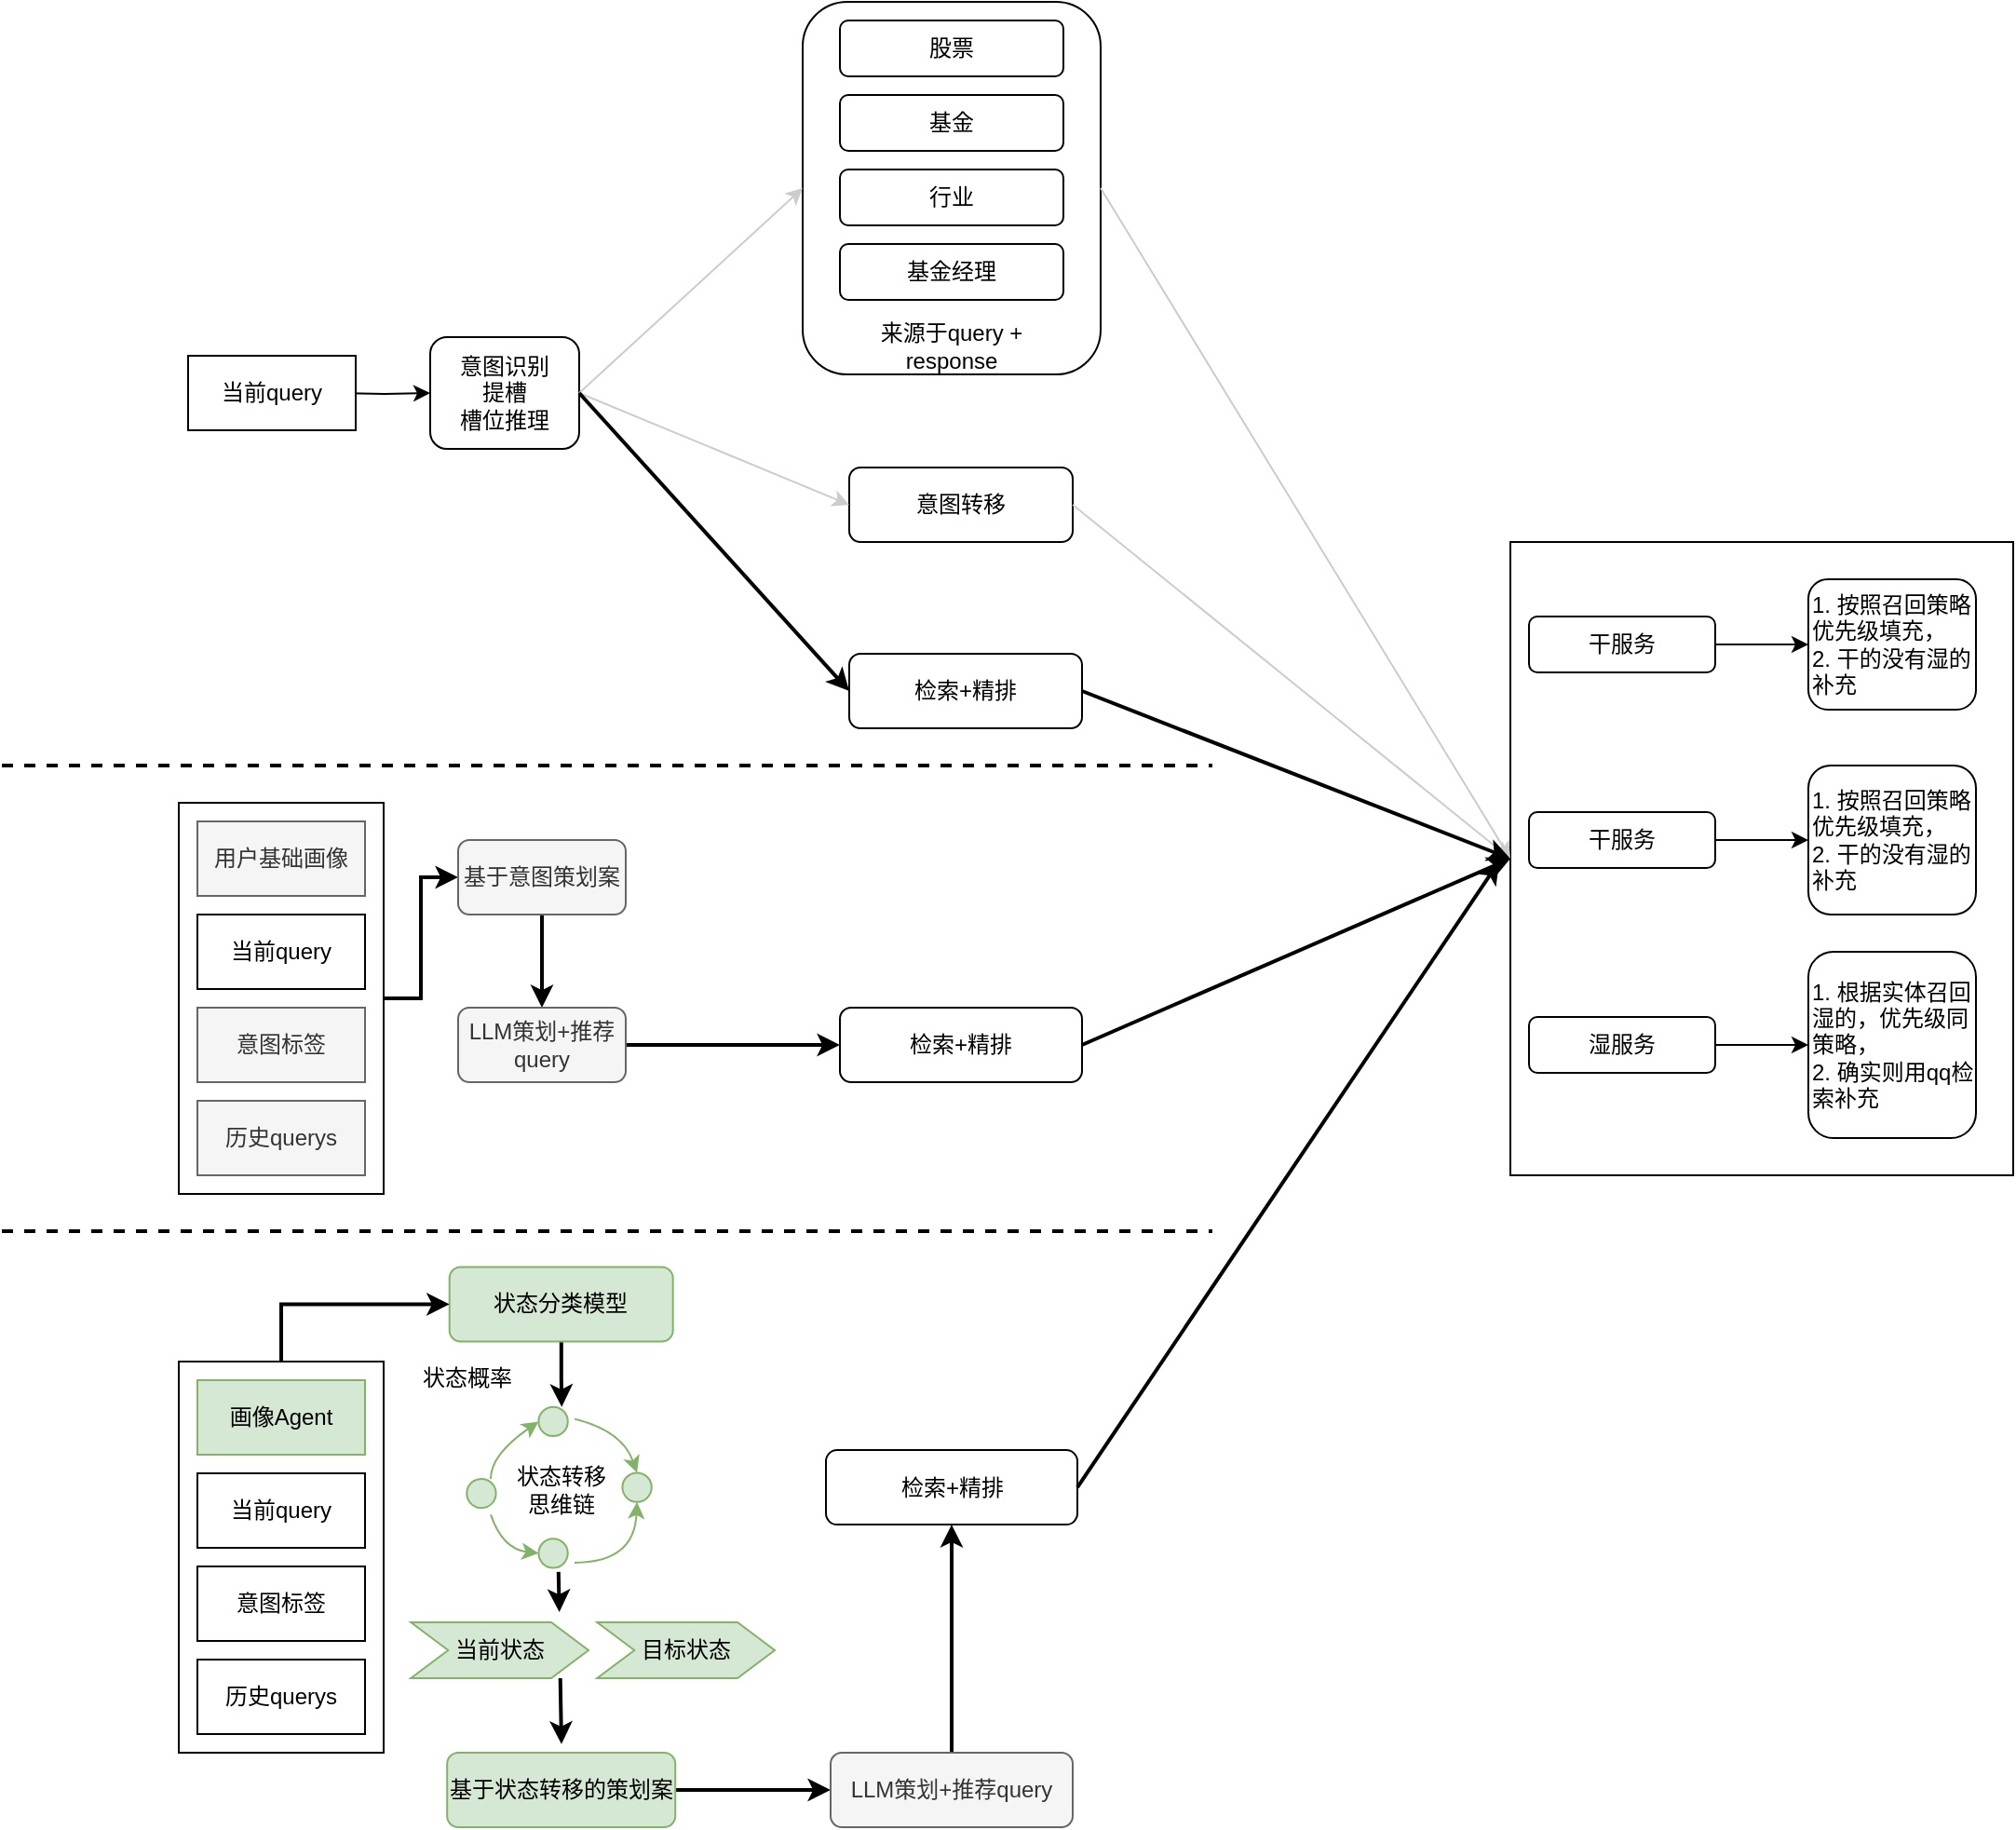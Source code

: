 <mxfile version="22.1.16" type="github">
  <diagram name="第 1 页" id="lyhygBpvJo_cGXcFN3zm">
    <mxGraphModel dx="2074" dy="1180" grid="1" gridSize="10" guides="1" tooltips="1" connect="1" arrows="1" fold="1" page="1" pageScale="1" pageWidth="1200" pageHeight="500" math="0" shadow="0">
      <root>
        <mxCell id="0" />
        <mxCell id="1" parent="0" />
        <mxCell id="swgpVXEeyCIFxC3VQewO-49" value="" style="edgeStyle=orthogonalEdgeStyle;rounded=0;orthogonalLoop=1;jettySize=auto;html=1;strokeWidth=2;" edge="1" parent="1" source="swgpVXEeyCIFxC3VQewO-48" target="swgpVXEeyCIFxC3VQewO-43">
          <mxGeometry relative="1" as="geometry" />
        </mxCell>
        <mxCell id="swgpVXEeyCIFxC3VQewO-48" value="" style="rounded=0;whiteSpace=wrap;html=1;" vertex="1" parent="1">
          <mxGeometry x="115" y="440" width="110" height="210" as="geometry" />
        </mxCell>
        <mxCell id="swgpVXEeyCIFxC3VQewO-4" value="意图识别&lt;br&gt;提槽&lt;br&gt;槽位推理" style="rounded=1;whiteSpace=wrap;html=1;" vertex="1" parent="1">
          <mxGeometry x="250" y="190" width="80" height="60" as="geometry" />
        </mxCell>
        <mxCell id="swgpVXEeyCIFxC3VQewO-5" value="" style="rounded=1;whiteSpace=wrap;html=1;" vertex="1" parent="1">
          <mxGeometry x="450" y="10" width="160" height="200" as="geometry" />
        </mxCell>
        <mxCell id="swgpVXEeyCIFxC3VQewO-6" value="股票" style="rounded=1;whiteSpace=wrap;html=1;" vertex="1" parent="1">
          <mxGeometry x="470" y="20" width="120" height="30" as="geometry" />
        </mxCell>
        <mxCell id="swgpVXEeyCIFxC3VQewO-7" value="基金" style="rounded=1;whiteSpace=wrap;html=1;" vertex="1" parent="1">
          <mxGeometry x="470" y="60" width="120" height="30" as="geometry" />
        </mxCell>
        <mxCell id="swgpVXEeyCIFxC3VQewO-8" value="行业" style="rounded=1;whiteSpace=wrap;html=1;" vertex="1" parent="1">
          <mxGeometry x="470" y="100" width="120" height="30" as="geometry" />
        </mxCell>
        <mxCell id="swgpVXEeyCIFxC3VQewO-9" value="基金经理" style="rounded=1;whiteSpace=wrap;html=1;" vertex="1" parent="1">
          <mxGeometry x="470" y="140" width="120" height="30" as="geometry" />
        </mxCell>
        <mxCell id="swgpVXEeyCIFxC3VQewO-10" value="来源于query + response" style="text;html=1;strokeColor=none;fillColor=none;align=center;verticalAlign=middle;whiteSpace=wrap;rounded=0;" vertex="1" parent="1">
          <mxGeometry x="480" y="180" width="100" height="30" as="geometry" />
        </mxCell>
        <mxCell id="swgpVXEeyCIFxC3VQewO-11" value="意图转移" style="rounded=1;whiteSpace=wrap;html=1;" vertex="1" parent="1">
          <mxGeometry x="475" y="260" width="120" height="40" as="geometry" />
        </mxCell>
        <mxCell id="swgpVXEeyCIFxC3VQewO-12" value="检索+精排" style="rounded=1;whiteSpace=wrap;html=1;" vertex="1" parent="1">
          <mxGeometry x="475" y="360" width="125" height="40" as="geometry" />
        </mxCell>
        <mxCell id="swgpVXEeyCIFxC3VQewO-16" value="" style="endArrow=classic;html=1;rounded=0;entryX=0;entryY=0.5;entryDx=0;entryDy=0;exitX=1;exitY=0.5;exitDx=0;exitDy=0;strokeColor=#CCCCCC;" edge="1" parent="1" source="swgpVXEeyCIFxC3VQewO-4" target="swgpVXEeyCIFxC3VQewO-5">
          <mxGeometry width="50" height="50" relative="1" as="geometry">
            <mxPoint x="660" y="430" as="sourcePoint" />
            <mxPoint x="710" y="380" as="targetPoint" />
          </mxGeometry>
        </mxCell>
        <mxCell id="swgpVXEeyCIFxC3VQewO-17" value="" style="endArrow=classic;html=1;rounded=0;exitX=1;exitY=0.5;exitDx=0;exitDy=0;entryX=0;entryY=0.5;entryDx=0;entryDy=0;strokeColor=#CCCCCC;" edge="1" parent="1" source="swgpVXEeyCIFxC3VQewO-4" target="swgpVXEeyCIFxC3VQewO-11">
          <mxGeometry width="50" height="50" relative="1" as="geometry">
            <mxPoint x="660" y="430" as="sourcePoint" />
            <mxPoint x="710" y="380" as="targetPoint" />
          </mxGeometry>
        </mxCell>
        <mxCell id="swgpVXEeyCIFxC3VQewO-18" value="" style="endArrow=classic;html=1;rounded=0;exitX=1;exitY=0.5;exitDx=0;exitDy=0;entryX=0;entryY=0.5;entryDx=0;entryDy=0;strokeWidth=2;" edge="1" parent="1" source="swgpVXEeyCIFxC3VQewO-4" target="swgpVXEeyCIFxC3VQewO-12">
          <mxGeometry width="50" height="50" relative="1" as="geometry">
            <mxPoint x="660" y="430" as="sourcePoint" />
            <mxPoint x="710" y="380" as="targetPoint" />
          </mxGeometry>
        </mxCell>
        <mxCell id="swgpVXEeyCIFxC3VQewO-20" value="" style="edgeStyle=orthogonalEdgeStyle;rounded=0;orthogonalLoop=1;jettySize=auto;html=1;" edge="1" parent="1" target="swgpVXEeyCIFxC3VQewO-4">
          <mxGeometry relative="1" as="geometry">
            <mxPoint x="200" y="220" as="sourcePoint" />
          </mxGeometry>
        </mxCell>
        <mxCell id="swgpVXEeyCIFxC3VQewO-21" value="" style="rounded=0;whiteSpace=wrap;html=1;" vertex="1" parent="1">
          <mxGeometry x="830" y="300" width="270" height="340" as="geometry" />
        </mxCell>
        <mxCell id="swgpVXEeyCIFxC3VQewO-27" value="" style="edgeStyle=orthogonalEdgeStyle;rounded=0;orthogonalLoop=1;jettySize=auto;html=1;" edge="1" parent="1" source="swgpVXEeyCIFxC3VQewO-22" target="swgpVXEeyCIFxC3VQewO-26">
          <mxGeometry relative="1" as="geometry" />
        </mxCell>
        <mxCell id="swgpVXEeyCIFxC3VQewO-22" value="干服务" style="rounded=1;whiteSpace=wrap;html=1;" vertex="1" parent="1">
          <mxGeometry x="840" y="340" width="100" height="30" as="geometry" />
        </mxCell>
        <mxCell id="swgpVXEeyCIFxC3VQewO-30" value="" style="edgeStyle=orthogonalEdgeStyle;rounded=0;orthogonalLoop=1;jettySize=auto;html=1;" edge="1" parent="1" source="swgpVXEeyCIFxC3VQewO-23" target="swgpVXEeyCIFxC3VQewO-28">
          <mxGeometry relative="1" as="geometry" />
        </mxCell>
        <mxCell id="swgpVXEeyCIFxC3VQewO-23" value="干服务" style="rounded=1;whiteSpace=wrap;html=1;" vertex="1" parent="1">
          <mxGeometry x="840" y="445" width="100" height="30" as="geometry" />
        </mxCell>
        <mxCell id="swgpVXEeyCIFxC3VQewO-86" value="" style="edgeStyle=orthogonalEdgeStyle;rounded=0;orthogonalLoop=1;jettySize=auto;html=1;" edge="1" parent="1" source="swgpVXEeyCIFxC3VQewO-24" target="swgpVXEeyCIFxC3VQewO-31">
          <mxGeometry relative="1" as="geometry" />
        </mxCell>
        <mxCell id="swgpVXEeyCIFxC3VQewO-24" value="湿服务" style="rounded=1;whiteSpace=wrap;html=1;" vertex="1" parent="1">
          <mxGeometry x="840" y="555" width="100" height="30" as="geometry" />
        </mxCell>
        <mxCell id="swgpVXEeyCIFxC3VQewO-26" value="1. 按照召回策略优先级填充，&lt;br&gt;2. 干的没有湿的补充" style="rounded=1;whiteSpace=wrap;html=1;align=left;" vertex="1" parent="1">
          <mxGeometry x="990" y="320" width="90" height="70" as="geometry" />
        </mxCell>
        <mxCell id="swgpVXEeyCIFxC3VQewO-28" value="1. 按照召回策略优先级填充，&lt;br&gt;2. 干的没有湿的补充" style="rounded=1;whiteSpace=wrap;html=1;align=left;" vertex="1" parent="1">
          <mxGeometry x="990" y="420" width="90" height="80" as="geometry" />
        </mxCell>
        <mxCell id="swgpVXEeyCIFxC3VQewO-31" value="1. 根据实体召回湿的，优先级同策略，&lt;br&gt;2. 确实则用qq检索补充" style="rounded=1;whiteSpace=wrap;html=1;align=left;" vertex="1" parent="1">
          <mxGeometry x="990" y="520" width="90" height="100" as="geometry" />
        </mxCell>
        <mxCell id="swgpVXEeyCIFxC3VQewO-33" value="" style="endArrow=classic;html=1;rounded=0;exitX=1;exitY=0.5;exitDx=0;exitDy=0;entryX=0;entryY=0.5;entryDx=0;entryDy=0;strokeColor=#CCCCCC;" edge="1" parent="1" source="swgpVXEeyCIFxC3VQewO-5" target="swgpVXEeyCIFxC3VQewO-21">
          <mxGeometry width="50" height="50" relative="1" as="geometry">
            <mxPoint x="660" y="430" as="sourcePoint" />
            <mxPoint x="710" y="380" as="targetPoint" />
          </mxGeometry>
        </mxCell>
        <mxCell id="swgpVXEeyCIFxC3VQewO-34" value="" style="endArrow=classic;html=1;rounded=0;exitX=1;exitY=0.5;exitDx=0;exitDy=0;entryX=0;entryY=0.5;entryDx=0;entryDy=0;strokeColor=#CCCCCC;" edge="1" parent="1" source="swgpVXEeyCIFxC3VQewO-11" target="swgpVXEeyCIFxC3VQewO-21">
          <mxGeometry width="50" height="50" relative="1" as="geometry">
            <mxPoint x="660" y="430" as="sourcePoint" />
            <mxPoint x="710" y="380" as="targetPoint" />
          </mxGeometry>
        </mxCell>
        <mxCell id="swgpVXEeyCIFxC3VQewO-35" value="" style="endArrow=classic;html=1;rounded=0;exitX=1;exitY=0.5;exitDx=0;exitDy=0;entryX=0;entryY=0.5;entryDx=0;entryDy=0;strokeWidth=2;" edge="1" parent="1" source="swgpVXEeyCIFxC3VQewO-12" target="swgpVXEeyCIFxC3VQewO-21">
          <mxGeometry width="50" height="50" relative="1" as="geometry">
            <mxPoint x="660" y="430" as="sourcePoint" />
            <mxPoint x="710" y="380" as="targetPoint" />
          </mxGeometry>
        </mxCell>
        <mxCell id="swgpVXEeyCIFxC3VQewO-41" value="用户基础画像" style="rounded=0;whiteSpace=wrap;html=1;fillColor=#f5f5f5;fontColor=#333333;strokeColor=#666666;" vertex="1" parent="1">
          <mxGeometry x="125" y="450" width="90" height="40" as="geometry" />
        </mxCell>
        <mxCell id="swgpVXEeyCIFxC3VQewO-42" value="历史querys" style="rounded=0;whiteSpace=wrap;html=1;fillColor=#f5f5f5;fontColor=#333333;strokeColor=#666666;" vertex="1" parent="1">
          <mxGeometry x="125" y="600" width="90" height="40" as="geometry" />
        </mxCell>
        <mxCell id="swgpVXEeyCIFxC3VQewO-53" value="" style="edgeStyle=orthogonalEdgeStyle;rounded=0;orthogonalLoop=1;jettySize=auto;html=1;strokeWidth=2;" edge="1" parent="1" source="swgpVXEeyCIFxC3VQewO-43" target="swgpVXEeyCIFxC3VQewO-52">
          <mxGeometry relative="1" as="geometry" />
        </mxCell>
        <mxCell id="swgpVXEeyCIFxC3VQewO-43" value="基于意图策划案" style="rounded=1;whiteSpace=wrap;html=1;fillColor=#f5f5f5;fontColor=#333333;strokeColor=#666666;" vertex="1" parent="1">
          <mxGeometry x="265" y="460" width="90" height="40" as="geometry" />
        </mxCell>
        <mxCell id="swgpVXEeyCIFxC3VQewO-44" value="检索+精排" style="rounded=1;whiteSpace=wrap;html=1;" vertex="1" parent="1">
          <mxGeometry x="470" y="550" width="130" height="40" as="geometry" />
        </mxCell>
        <mxCell id="swgpVXEeyCIFxC3VQewO-45" value="当前query" style="rounded=0;whiteSpace=wrap;html=1;" vertex="1" parent="1">
          <mxGeometry x="125" y="500" width="90" height="40" as="geometry" />
        </mxCell>
        <mxCell id="swgpVXEeyCIFxC3VQewO-46" value="当前query" style="rounded=0;whiteSpace=wrap;html=1;" vertex="1" parent="1">
          <mxGeometry x="120" y="200" width="90" height="40" as="geometry" />
        </mxCell>
        <mxCell id="swgpVXEeyCIFxC3VQewO-47" value="意图标签" style="rounded=0;whiteSpace=wrap;html=1;fillColor=#f5f5f5;fontColor=#333333;strokeColor=#666666;" vertex="1" parent="1">
          <mxGeometry x="125" y="550" width="90" height="40" as="geometry" />
        </mxCell>
        <mxCell id="swgpVXEeyCIFxC3VQewO-51" value="" style="endArrow=classic;html=1;rounded=0;exitX=1;exitY=0.5;exitDx=0;exitDy=0;entryX=0;entryY=0.5;entryDx=0;entryDy=0;strokeWidth=2;" edge="1" parent="1" source="swgpVXEeyCIFxC3VQewO-44" target="swgpVXEeyCIFxC3VQewO-21">
          <mxGeometry width="50" height="50" relative="1" as="geometry">
            <mxPoint x="690" y="440" as="sourcePoint" />
            <mxPoint x="740" y="390" as="targetPoint" />
          </mxGeometry>
        </mxCell>
        <mxCell id="swgpVXEeyCIFxC3VQewO-54" value="" style="edgeStyle=orthogonalEdgeStyle;rounded=0;orthogonalLoop=1;jettySize=auto;html=1;strokeWidth=2;" edge="1" parent="1" source="swgpVXEeyCIFxC3VQewO-52" target="swgpVXEeyCIFxC3VQewO-44">
          <mxGeometry relative="1" as="geometry" />
        </mxCell>
        <mxCell id="swgpVXEeyCIFxC3VQewO-52" value="LLM策划+推荐query" style="rounded=1;whiteSpace=wrap;html=1;fillColor=#f5f5f5;fontColor=#333333;strokeColor=#666666;" vertex="1" parent="1">
          <mxGeometry x="265" y="550" width="90" height="40" as="geometry" />
        </mxCell>
        <mxCell id="swgpVXEeyCIFxC3VQewO-65" value="状态概率" style="text;html=1;strokeColor=none;fillColor=none;align=center;verticalAlign=middle;whiteSpace=wrap;rounded=0;" vertex="1" parent="1">
          <mxGeometry x="239.64" y="734.37" width="60" height="30" as="geometry" />
        </mxCell>
        <mxCell id="swgpVXEeyCIFxC3VQewO-68" value="" style="edgeStyle=orthogonalEdgeStyle;rounded=0;orthogonalLoop=1;jettySize=auto;html=1;strokeWidth=2;" edge="1" parent="1" source="swgpVXEeyCIFxC3VQewO-66">
          <mxGeometry relative="1" as="geometry">
            <mxPoint x="320.64" y="764.37" as="targetPoint" />
          </mxGeometry>
        </mxCell>
        <mxCell id="swgpVXEeyCIFxC3VQewO-66" value="状态分类模型" style="rounded=1;whiteSpace=wrap;html=1;fillColor=#d5e8d4;strokeColor=#82b366;" vertex="1" parent="1">
          <mxGeometry x="260.35" y="689.24" width="120" height="40" as="geometry" />
        </mxCell>
        <mxCell id="swgpVXEeyCIFxC3VQewO-67" value="" style="group;fillColor=none;strokeColor=none;" vertex="1" connectable="0" parent="1">
          <mxGeometry x="269.64" y="764.37" width="99.241" height="86.384" as="geometry" />
        </mxCell>
        <mxCell id="swgpVXEeyCIFxC3VQewO-55" value="" style="ellipse;whiteSpace=wrap;html=1;aspect=fixed;fillColor=#d5e8d4;strokeColor=#82b366;" vertex="1" parent="swgpVXEeyCIFxC3VQewO-67">
          <mxGeometry y="38.571" width="15.67" height="15.67" as="geometry" />
        </mxCell>
        <mxCell id="swgpVXEeyCIFxC3VQewO-56" value="" style="ellipse;whiteSpace=wrap;html=1;aspect=fixed;fillColor=#d5e8d4;strokeColor=#82b366;" vertex="1" parent="swgpVXEeyCIFxC3VQewO-67">
          <mxGeometry x="38.571" width="15.67" height="15.67" as="geometry" />
        </mxCell>
        <mxCell id="swgpVXEeyCIFxC3VQewO-57" value="" style="ellipse;whiteSpace=wrap;html=1;aspect=fixed;fillColor=#d5e8d4;strokeColor=#82b366;" vertex="1" parent="swgpVXEeyCIFxC3VQewO-67">
          <mxGeometry x="38.571" y="70.714" width="15.67" height="15.67" as="geometry" />
        </mxCell>
        <mxCell id="swgpVXEeyCIFxC3VQewO-58" value="" style="ellipse;whiteSpace=wrap;html=1;aspect=fixed;fillColor=#d5e8d4;strokeColor=#82b366;" vertex="1" parent="swgpVXEeyCIFxC3VQewO-67">
          <mxGeometry x="83.571" y="35.357" width="15.67" height="15.67" as="geometry" />
        </mxCell>
        <mxCell id="swgpVXEeyCIFxC3VQewO-59" value="" style="curved=1;endArrow=classic;html=1;rounded=0;entryX=0;entryY=0.5;entryDx=0;entryDy=0;fillColor=#d5e8d4;strokeColor=#82b366;" edge="1" parent="swgpVXEeyCIFxC3VQewO-67" target="swgpVXEeyCIFxC3VQewO-56">
          <mxGeometry width="50" height="50" relative="1" as="geometry">
            <mxPoint x="12.857" y="38.571" as="sourcePoint" />
            <mxPoint x="48.214" y="12.857" as="targetPoint" />
            <Array as="points">
              <mxPoint x="12.857" y="25.714" />
            </Array>
          </mxGeometry>
        </mxCell>
        <mxCell id="swgpVXEeyCIFxC3VQewO-60" value="" style="curved=1;endArrow=classic;html=1;rounded=0;entryX=0;entryY=0.5;entryDx=0;entryDy=0;fillColor=#d5e8d4;strokeColor=#82b366;" edge="1" parent="swgpVXEeyCIFxC3VQewO-67" target="swgpVXEeyCIFxC3VQewO-57">
          <mxGeometry width="50" height="50" relative="1" as="geometry">
            <mxPoint x="12.857" y="57.857" as="sourcePoint" />
            <mxPoint x="45" y="80.357" as="targetPoint" />
            <Array as="points">
              <mxPoint x="19.286" y="76.339" />
            </Array>
          </mxGeometry>
        </mxCell>
        <mxCell id="swgpVXEeyCIFxC3VQewO-61" value="" style="curved=1;endArrow=classic;html=1;rounded=0;entryX=0.5;entryY=0;entryDx=0;entryDy=0;fillColor=#d5e8d4;strokeColor=#82b366;" edge="1" parent="swgpVXEeyCIFxC3VQewO-67" target="swgpVXEeyCIFxC3VQewO-58">
          <mxGeometry width="50" height="50" relative="1" as="geometry">
            <mxPoint x="57.857" y="6.429" as="sourcePoint" />
            <mxPoint x="90" y="-25.714" as="targetPoint" />
            <Array as="points">
              <mxPoint x="83.571" y="12.857" />
            </Array>
          </mxGeometry>
        </mxCell>
        <mxCell id="swgpVXEeyCIFxC3VQewO-62" value="" style="curved=1;endArrow=classic;html=1;rounded=0;entryX=0.5;entryY=1;entryDx=0;entryDy=0;fillColor=#d5e8d4;strokeColor=#82b366;" edge="1" parent="swgpVXEeyCIFxC3VQewO-67" target="swgpVXEeyCIFxC3VQewO-58">
          <mxGeometry width="50" height="50" relative="1" as="geometry">
            <mxPoint x="57.857" y="83.571" as="sourcePoint" />
            <mxPoint x="90" y="51.429" as="targetPoint" />
            <Array as="points">
              <mxPoint x="90" y="83.571" />
            </Array>
          </mxGeometry>
        </mxCell>
        <mxCell id="swgpVXEeyCIFxC3VQewO-63" value="状态转移思维链" style="text;html=1;strokeColor=none;fillColor=none;align=center;verticalAlign=middle;whiteSpace=wrap;rounded=0;" vertex="1" parent="swgpVXEeyCIFxC3VQewO-67">
          <mxGeometry x="25.714" y="29.5" width="51.429" height="30" as="geometry" />
        </mxCell>
        <mxCell id="swgpVXEeyCIFxC3VQewO-82" value="" style="endArrow=classic;html=1;rounded=0;entryX=0.836;entryY=-0.183;entryDx=0;entryDy=0;entryPerimeter=0;strokeWidth=2;" edge="1" parent="swgpVXEeyCIFxC3VQewO-67" target="swgpVXEeyCIFxC3VQewO-78">
          <mxGeometry width="50" height="50" relative="1" as="geometry">
            <mxPoint x="49.24" y="88.57" as="sourcePoint" />
            <mxPoint x="99.24" y="38.57" as="targetPoint" />
          </mxGeometry>
        </mxCell>
        <mxCell id="swgpVXEeyCIFxC3VQewO-89" style="edgeStyle=orthogonalEdgeStyle;rounded=0;orthogonalLoop=1;jettySize=auto;html=1;exitX=0.5;exitY=0;exitDx=0;exitDy=0;entryX=0;entryY=0.5;entryDx=0;entryDy=0;strokeWidth=2;" edge="1" parent="1" source="swgpVXEeyCIFxC3VQewO-69" target="swgpVXEeyCIFxC3VQewO-66">
          <mxGeometry relative="1" as="geometry" />
        </mxCell>
        <mxCell id="swgpVXEeyCIFxC3VQewO-69" value="" style="rounded=0;whiteSpace=wrap;html=1;" vertex="1" parent="1">
          <mxGeometry x="115" y="740" width="110" height="210" as="geometry" />
        </mxCell>
        <mxCell id="swgpVXEeyCIFxC3VQewO-71" value="历史querys" style="rounded=0;whiteSpace=wrap;html=1;" vertex="1" parent="1">
          <mxGeometry x="125" y="900" width="90" height="40" as="geometry" />
        </mxCell>
        <mxCell id="swgpVXEeyCIFxC3VQewO-72" value="当前query" style="rounded=0;whiteSpace=wrap;html=1;" vertex="1" parent="1">
          <mxGeometry x="125" y="800" width="90" height="40" as="geometry" />
        </mxCell>
        <mxCell id="swgpVXEeyCIFxC3VQewO-73" value="意图标签" style="rounded=0;whiteSpace=wrap;html=1;" vertex="1" parent="1">
          <mxGeometry x="125" y="850" width="90" height="40" as="geometry" />
        </mxCell>
        <mxCell id="swgpVXEeyCIFxC3VQewO-74" value="画像Agent" style="rounded=0;whiteSpace=wrap;html=1;fillColor=#d5e8d4;strokeColor=#82b366;" vertex="1" parent="1">
          <mxGeometry x="125" y="750" width="90" height="40" as="geometry" />
        </mxCell>
        <mxCell id="swgpVXEeyCIFxC3VQewO-84" value="" style="edgeStyle=orthogonalEdgeStyle;rounded=0;orthogonalLoop=1;jettySize=auto;html=1;strokeWidth=2;" edge="1" parent="1" source="swgpVXEeyCIFxC3VQewO-77" target="swgpVXEeyCIFxC3VQewO-80">
          <mxGeometry relative="1" as="geometry" />
        </mxCell>
        <mxCell id="swgpVXEeyCIFxC3VQewO-77" value="基于状态转移的策划案" style="rounded=1;whiteSpace=wrap;html=1;fillColor=#d5e8d4;strokeColor=#82b366;" vertex="1" parent="1">
          <mxGeometry x="259.09" y="950" width="122.52" height="40" as="geometry" />
        </mxCell>
        <mxCell id="swgpVXEeyCIFxC3VQewO-78" value="当前状态" style="shape=step;perimeter=stepPerimeter;whiteSpace=wrap;html=1;fixedSize=1;fillColor=#d5e8d4;strokeColor=#82b366;" vertex="1" parent="1">
          <mxGeometry x="239.64" y="880" width="95.36" height="30" as="geometry" />
        </mxCell>
        <mxCell id="swgpVXEeyCIFxC3VQewO-79" value="目标状态" style="shape=step;perimeter=stepPerimeter;whiteSpace=wrap;html=1;fixedSize=1;fillColor=#d5e8d4;strokeColor=#82b366;" vertex="1" parent="1">
          <mxGeometry x="339.64" y="880" width="95.36" height="30" as="geometry" />
        </mxCell>
        <mxCell id="swgpVXEeyCIFxC3VQewO-85" style="edgeStyle=orthogonalEdgeStyle;rounded=0;orthogonalLoop=1;jettySize=auto;html=1;exitX=0.5;exitY=0;exitDx=0;exitDy=0;strokeWidth=2;" edge="1" parent="1" source="swgpVXEeyCIFxC3VQewO-80" target="swgpVXEeyCIFxC3VQewO-81">
          <mxGeometry relative="1" as="geometry" />
        </mxCell>
        <mxCell id="swgpVXEeyCIFxC3VQewO-80" value="LLM策划+推荐query" style="rounded=1;whiteSpace=wrap;html=1;fillColor=#f5f5f5;fontColor=#333333;strokeColor=#666666;" vertex="1" parent="1">
          <mxGeometry x="465" y="950" width="130" height="40" as="geometry" />
        </mxCell>
        <mxCell id="swgpVXEeyCIFxC3VQewO-81" value="检索+精排" style="rounded=1;whiteSpace=wrap;html=1;" vertex="1" parent="1">
          <mxGeometry x="462.5" y="787.56" width="135" height="40" as="geometry" />
        </mxCell>
        <mxCell id="swgpVXEeyCIFxC3VQewO-83" value="" style="edgeStyle=orthogonalEdgeStyle;rounded=0;orthogonalLoop=1;jettySize=auto;html=1;strokeWidth=2;" edge="1" parent="1">
          <mxGeometry relative="1" as="geometry">
            <mxPoint x="319.85" y="910" as="sourcePoint" />
            <mxPoint x="320.49" y="945.37" as="targetPoint" />
          </mxGeometry>
        </mxCell>
        <mxCell id="swgpVXEeyCIFxC3VQewO-88" value="" style="endArrow=classic;html=1;rounded=0;entryX=-0.022;entryY=0.504;entryDx=0;entryDy=0;entryPerimeter=0;exitX=1;exitY=0.5;exitDx=0;exitDy=0;strokeWidth=2;" edge="1" parent="1" source="swgpVXEeyCIFxC3VQewO-81" target="swgpVXEeyCIFxC3VQewO-21">
          <mxGeometry width="50" height="50" relative="1" as="geometry">
            <mxPoint x="570" y="490" as="sourcePoint" />
            <mxPoint x="620" y="440" as="targetPoint" />
          </mxGeometry>
        </mxCell>
        <mxCell id="swgpVXEeyCIFxC3VQewO-90" value="" style="endArrow=none;dashed=1;html=1;rounded=0;strokeWidth=2;" edge="1" parent="1">
          <mxGeometry width="50" height="50" relative="1" as="geometry">
            <mxPoint x="20" y="420" as="sourcePoint" />
            <mxPoint x="670" y="420" as="targetPoint" />
          </mxGeometry>
        </mxCell>
        <mxCell id="swgpVXEeyCIFxC3VQewO-91" value="" style="endArrow=none;dashed=1;html=1;rounded=0;strokeWidth=2;" edge="1" parent="1">
          <mxGeometry width="50" height="50" relative="1" as="geometry">
            <mxPoint x="20" y="670" as="sourcePoint" />
            <mxPoint x="670" y="670" as="targetPoint" />
          </mxGeometry>
        </mxCell>
      </root>
    </mxGraphModel>
  </diagram>
</mxfile>
